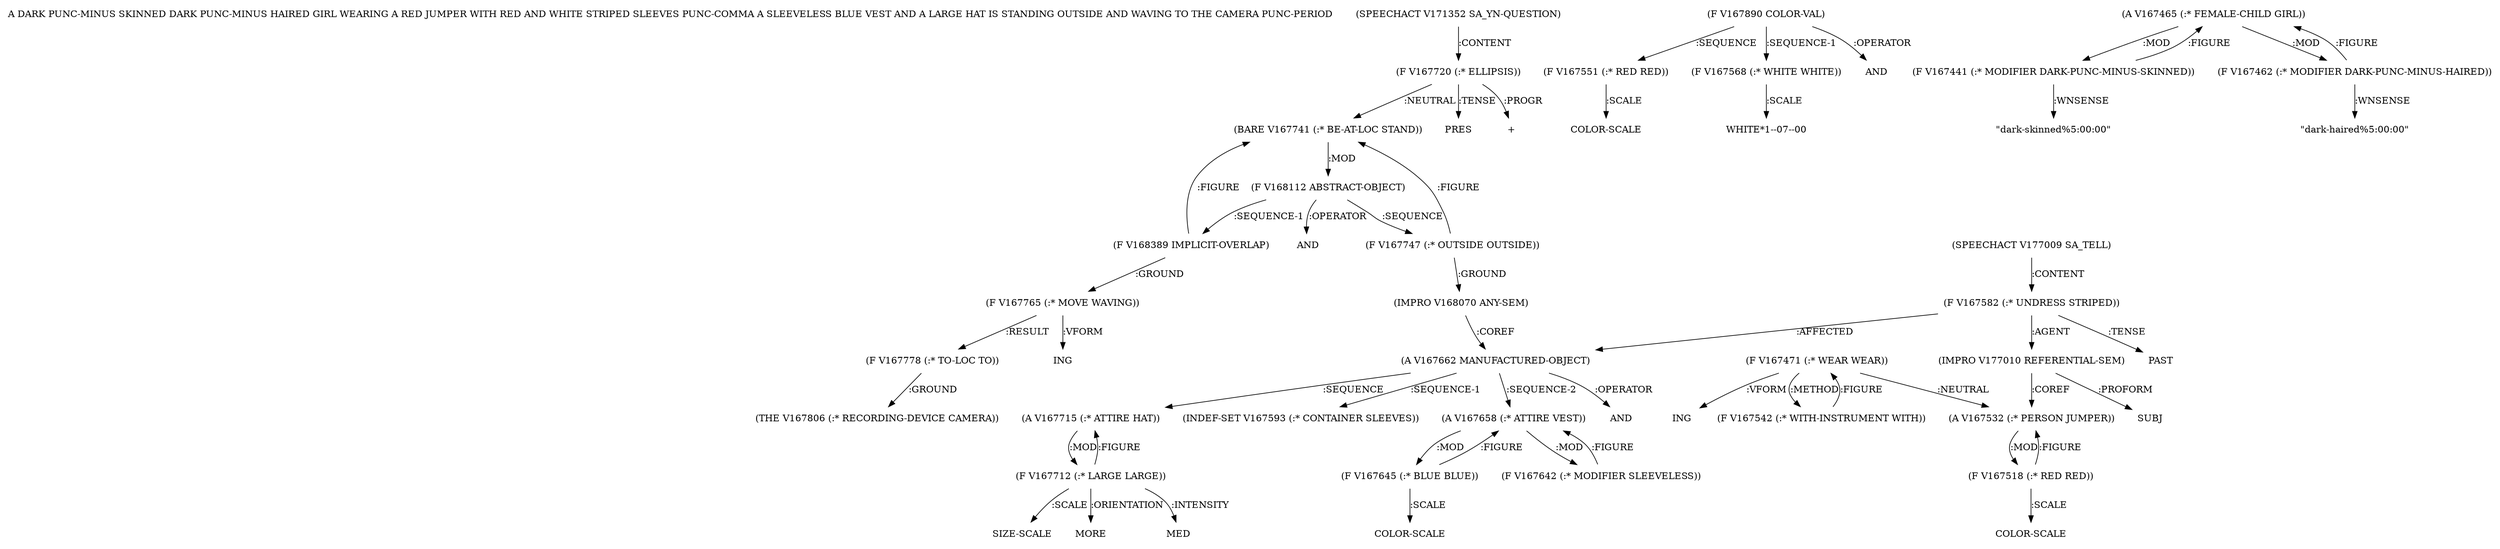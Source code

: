 digraph Terms {
  node [shape=none]
  "A DARK PUNC-MINUS SKINNED DARK PUNC-MINUS HAIRED GIRL WEARING A RED JUMPER WITH RED AND WHITE STRIPED SLEEVES PUNC-COMMA A SLEEVELESS BLUE VEST AND A LARGE HAT IS STANDING OUTSIDE AND WAVING TO THE CAMERA PUNC-PERIOD"
  "V171352" [label="(SPEECHACT V171352 SA_YN-QUESTION)"]
  "V171352" -> "V167720" [label=":CONTENT"]
  "V167720" [label="(F V167720 (:* ELLIPSIS))"]
  "V167720" -> "V167741" [label=":NEUTRAL"]
  "V167720" -> "NT178083" [label=":TENSE"]
  "NT178083" [label="PRES"]
  "V167720" -> "NT178084" [label=":PROGR"]
  "NT178084" [label="+"]
  "V167741" [label="(BARE V167741 (:* BE-AT-LOC STAND))"]
  "V167741" -> "V168112" [label=":MOD"]
  "V168112" [label="(F V168112 ABSTRACT-OBJECT)"]
  "V168112" -> "V167747" [label=":SEQUENCE"]
  "V168112" -> "V168389" [label=":SEQUENCE-1"]
  "V168112" -> "NT178085" [label=":OPERATOR"]
  "NT178085" [label="AND"]
  "V167747" [label="(F V167747 (:* OUTSIDE OUTSIDE))"]
  "V167747" -> "V168070" [label=":GROUND"]
  "V167747" -> "V167741" [label=":FIGURE"]
  "V168070" [label="(IMPRO V168070 ANY-SEM)"]
  "V168070" -> "V167662" [label=":COREF"]
  "V168389" [label="(F V168389 IMPLICIT-OVERLAP)"]
  "V168389" -> "V167741" [label=":FIGURE"]
  "V168389" -> "V167765" [label=":GROUND"]
  "V167765" [label="(F V167765 (:* MOVE WAVING))"]
  "V167765" -> "V167778" [label=":RESULT"]
  "V167765" -> "NT178086" [label=":VFORM"]
  "NT178086" [label="ING"]
  "V167778" [label="(F V167778 (:* TO-LOC TO))"]
  "V167778" -> "V167806" [label=":GROUND"]
  "V167806" [label="(THE V167806 (:* RECORDING-DEVICE CAMERA))"]
  "V177009" [label="(SPEECHACT V177009 SA_TELL)"]
  "V177009" -> "V167582" [label=":CONTENT"]
  "V167582" [label="(F V167582 (:* UNDRESS STRIPED))"]
  "V167582" -> "V177010" [label=":AGENT"]
  "V167582" -> "V167662" [label=":AFFECTED"]
  "V167582" -> "NT178087" [label=":TENSE"]
  "NT178087" [label="PAST"]
  "V177010" [label="(IMPRO V177010 REFERENTIAL-SEM)"]
  "V177010" -> "NT178088" [label=":PROFORM"]
  "NT178088" [label="SUBJ"]
  "V177010" -> "V167532" [label=":COREF"]
  "V167662" [label="(A V167662 MANUFACTURED-OBJECT)"]
  "V167662" -> "NT178089" [label=":OPERATOR"]
  "NT178089" [label="AND"]
  "V167662" -> "V167715" [label=":SEQUENCE"]
  "V167662" -> "V167593" [label=":SEQUENCE-1"]
  "V167662" -> "V167658" [label=":SEQUENCE-2"]
  "V167593" [label="(INDEF-SET V167593 (:* CONTAINER SLEEVES))"]
  "V167658" [label="(A V167658 (:* ATTIRE VEST))"]
  "V167658" -> "V167642" [label=":MOD"]
  "V167658" -> "V167645" [label=":MOD"]
  "V167642" [label="(F V167642 (:* MODIFIER SLEEVELESS))"]
  "V167642" -> "V167658" [label=":FIGURE"]
  "V167645" [label="(F V167645 (:* BLUE BLUE))"]
  "V167645" -> "V167658" [label=":FIGURE"]
  "V167645" -> "NT178090" [label=":SCALE"]
  "NT178090" [label="COLOR-SCALE"]
  "V167715" [label="(A V167715 (:* ATTIRE HAT))"]
  "V167715" -> "V167712" [label=":MOD"]
  "V167712" [label="(F V167712 (:* LARGE LARGE))"]
  "V167712" -> "NT178091" [label=":ORIENTATION"]
  "NT178091" [label="MORE"]
  "V167712" -> "NT178092" [label=":INTENSITY"]
  "NT178092" [label="MED"]
  "V167712" -> "V167715" [label=":FIGURE"]
  "V167712" -> "NT178093" [label=":SCALE"]
  "NT178093" [label="SIZE-SCALE"]
  "V167890" [label="(F V167890 COLOR-VAL)"]
  "V167890" -> "V167551" [label=":SEQUENCE"]
  "V167890" -> "V167568" [label=":SEQUENCE-1"]
  "V167890" -> "NT178094" [label=":OPERATOR"]
  "NT178094" [label="AND"]
  "V167551" [label="(F V167551 (:* RED RED))"]
  "V167551" -> "NT178095" [label=":SCALE"]
  "NT178095" [label="COLOR-SCALE"]
  "V167568" [label="(F V167568 (:* WHITE WHITE))"]
  "V167568" -> "NT178096" [label=":SCALE"]
  "NT178096" [label="WHITE*1--07--00"]
  "V167471" [label="(F V167471 (:* WEAR WEAR))"]
  "V167471" -> "V167532" [label=":NEUTRAL"]
  "V167471" -> "V167542" [label=":METHOD"]
  "V167471" -> "NT178097" [label=":VFORM"]
  "NT178097" [label="ING"]
  "V167532" [label="(A V167532 (:* PERSON JUMPER))"]
  "V167532" -> "V167518" [label=":MOD"]
  "V167518" [label="(F V167518 (:* RED RED))"]
  "V167518" -> "V167532" [label=":FIGURE"]
  "V167518" -> "NT178098" [label=":SCALE"]
  "NT178098" [label="COLOR-SCALE"]
  "V167542" [label="(F V167542 (:* WITH-INSTRUMENT WITH))"]
  "V167542" -> "V167471" [label=":FIGURE"]
  "V167465" [label="(A V167465 (:* FEMALE-CHILD GIRL))"]
  "V167465" -> "V167441" [label=":MOD"]
  "V167465" -> "V167462" [label=":MOD"]
  "V167441" [label="(F V167441 (:* MODIFIER DARK-PUNC-MINUS-SKINNED))"]
  "V167441" -> "V167465" [label=":FIGURE"]
  "V167441" -> "NT178099" [label=":WNSENSE"]
  "NT178099" [label="\"dark-skinned%5:00:00\""]
  "V167462" [label="(F V167462 (:* MODIFIER DARK-PUNC-MINUS-HAIRED))"]
  "V167462" -> "V167465" [label=":FIGURE"]
  "V167462" -> "NT178100" [label=":WNSENSE"]
  "NT178100" [label="\"dark-haired%5:00:00\""]
}
